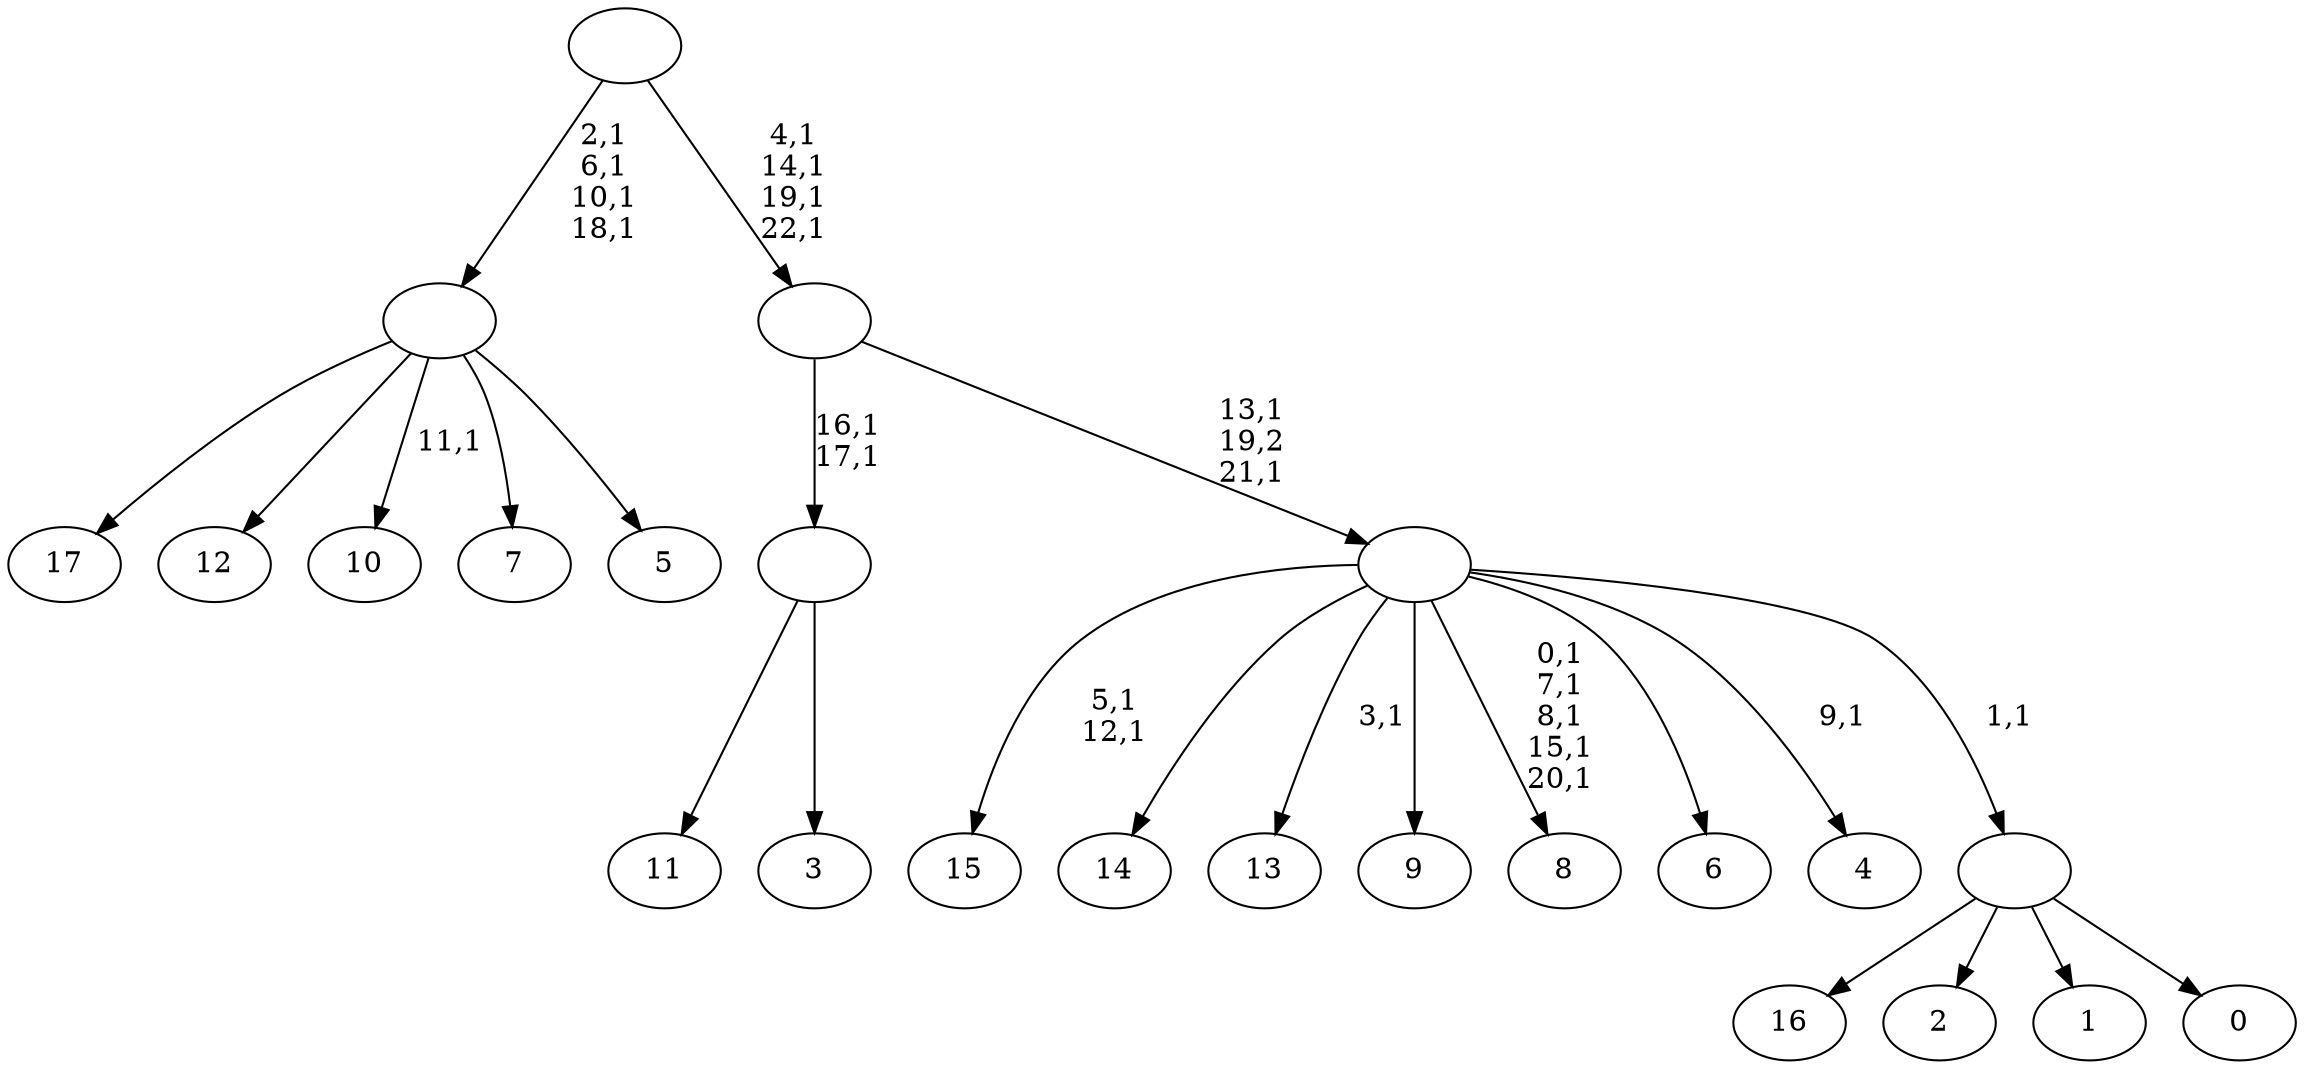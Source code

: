 digraph T {
	41 [label="17"]
	40 [label="16"]
	39 [label="15"]
	36 [label="14"]
	35 [label="13"]
	33 [label="12"]
	32 [label="11"]
	31 [label="10"]
	29 [label="9"]
	28 [label="8"]
	22 [label="7"]
	21 [label="6"]
	20 [label="5"]
	19 [label=""]
	15 [label="4"]
	13 [label="3"]
	12 [label=""]
	10 [label="2"]
	9 [label="1"]
	8 [label="0"]
	7 [label=""]
	6 [label=""]
	4 [label=""]
	0 [label=""]
	19 -> 31 [label="11,1"]
	19 -> 41 [label=""]
	19 -> 33 [label=""]
	19 -> 22 [label=""]
	19 -> 20 [label=""]
	12 -> 32 [label=""]
	12 -> 13 [label=""]
	7 -> 40 [label=""]
	7 -> 10 [label=""]
	7 -> 9 [label=""]
	7 -> 8 [label=""]
	6 -> 15 [label="9,1"]
	6 -> 28 [label="0,1\n7,1\n8,1\n15,1\n20,1"]
	6 -> 35 [label="3,1"]
	6 -> 39 [label="5,1\n12,1"]
	6 -> 36 [label=""]
	6 -> 29 [label=""]
	6 -> 21 [label=""]
	6 -> 7 [label="1,1"]
	4 -> 6 [label="13,1\n19,2\n21,1"]
	4 -> 12 [label="16,1\n17,1"]
	0 -> 4 [label="4,1\n14,1\n19,1\n22,1"]
	0 -> 19 [label="2,1\n6,1\n10,1\n18,1"]
}
